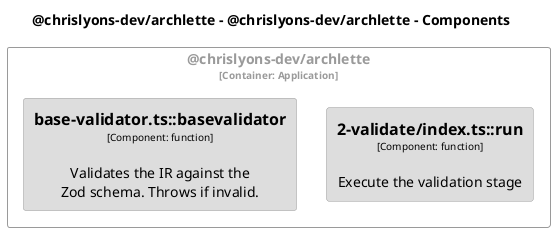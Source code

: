 @startuml
set separator none
title @chrislyons-dev/archlette - @chrislyons-dev/archlette - Components

top to bottom direction
skinparam ranksep 60
skinparam nodesep 30

skinparam {
  arrowFontSize 10
  defaultTextAlignment center
  wrapWidth 200
  maxMessageSize 100
}

hide stereotype

skinparam rectangle<<chrislyonsdevarchlette.chrislyonsdevarchlette.2validateindextsrun>> {
  BackgroundColor #dddddd
  FontColor #000000
  BorderColor #9a9a9a
  shadowing false
}
skinparam rectangle<<chrislyonsdevarchlette.chrislyonsdevarchlette.basevalidatortsbasevalidator>> {
  BackgroundColor #dddddd
  FontColor #000000
  BorderColor #9a9a9a
  shadowing false
}
skinparam rectangle<<chrislyonsdevarchlette.chrislyonsdevarchlette>> {
  BorderColor #9a9a9a
  FontColor #9a9a9a
  shadowing false
}

rectangle "@chrislyons-dev/archlette\n<size:10>[Container: Application]</size>" <<chrislyonsdevarchlette.chrislyonsdevarchlette>> {
  rectangle "==2-validate/index.ts::run\n<size:10>[Component: function]</size>\n\nExecute the validation stage" <<chrislyonsdevarchlette.chrislyonsdevarchlette.2validateindextsrun>> as chrislyonsdevarchlette.chrislyonsdevarchlette.2validateindextsrun
  rectangle "==base-validator.ts::basevalidator\n<size:10>[Component: function]</size>\n\nValidates the IR against the Zod schema. Throws if invalid." <<chrislyonsdevarchlette.chrislyonsdevarchlette.basevalidatortsbasevalidator>> as chrislyonsdevarchlette.chrislyonsdevarchlette.basevalidatortsbasevalidator
}

@enduml